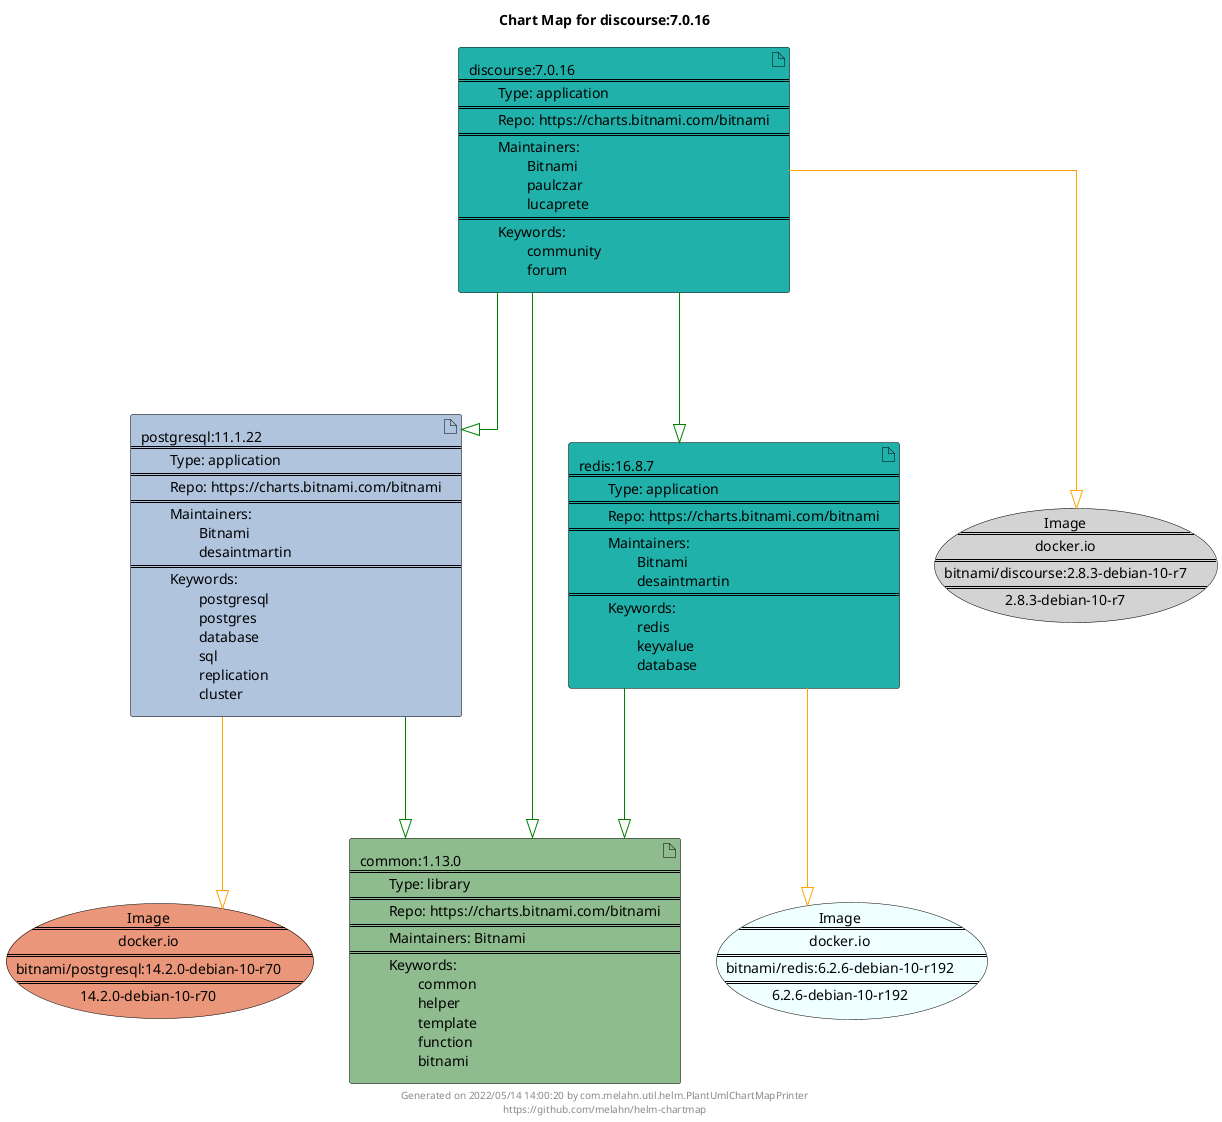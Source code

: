 @startuml
skinparam linetype ortho
skinparam backgroundColor white
skinparam usecaseBorderColor black
skinparam usecaseArrowColor LightSlateGray
skinparam artifactBorderColor black
skinparam artifactArrowColor LightSlateGray

title Chart Map for discourse:7.0.16

'There are 4 referenced Helm Charts
artifact "discourse:7.0.16\n====\n\tType: application\n====\n\tRepo: https://charts.bitnami.com/bitnami\n====\n\tMaintainers: \n\t\tBitnami\n\t\tpaulczar\n\t\tlucaprete\n====\n\tKeywords: \n\t\tcommunity\n\t\tforum" as discourse_7_0_16 #LightSeaGreen
artifact "common:1.13.0\n====\n\tType: library\n====\n\tRepo: https://charts.bitnami.com/bitnami\n====\n\tMaintainers: Bitnami\n====\n\tKeywords: \n\t\tcommon\n\t\thelper\n\t\ttemplate\n\t\tfunction\n\t\tbitnami" as common_1_13_0 #DarkSeaGreen
artifact "postgresql:11.1.22\n====\n\tType: application\n====\n\tRepo: https://charts.bitnami.com/bitnami\n====\n\tMaintainers: \n\t\tBitnami\n\t\tdesaintmartin\n====\n\tKeywords: \n\t\tpostgresql\n\t\tpostgres\n\t\tdatabase\n\t\tsql\n\t\treplication\n\t\tcluster" as postgresql_11_1_22 #LightSteelBlue
artifact "redis:16.8.7\n====\n\tType: application\n====\n\tRepo: https://charts.bitnami.com/bitnami\n====\n\tMaintainers: \n\t\tBitnami\n\t\tdesaintmartin\n====\n\tKeywords: \n\t\tredis\n\t\tkeyvalue\n\t\tdatabase" as redis_16_8_7 #LightSeaGreen

'There are 3 referenced Docker Images
usecase "Image\n====\ndocker.io\n====\nbitnami/redis:6.2.6-debian-10-r192\n====\n6.2.6-debian-10-r192" as docker_io_bitnami_redis_6_2_6_debian_10_r192 #Azure
usecase "Image\n====\ndocker.io\n====\nbitnami/discourse:2.8.3-debian-10-r7\n====\n2.8.3-debian-10-r7" as docker_io_bitnami_discourse_2_8_3_debian_10_r7 #LightGrey
usecase "Image\n====\ndocker.io\n====\nbitnami/postgresql:14.2.0-debian-10-r70\n====\n14.2.0-debian-10-r70" as docker_io_bitnami_postgresql_14_2_0_debian_10_r70 #DarkSalmon

'Chart Dependencies
discourse_7_0_16--[#green]-|>common_1_13_0
discourse_7_0_16--[#green]-|>postgresql_11_1_22
postgresql_11_1_22--[#green]-|>common_1_13_0
discourse_7_0_16--[#green]-|>redis_16_8_7
redis_16_8_7--[#green]-|>common_1_13_0
discourse_7_0_16--[#orange]-|>docker_io_bitnami_discourse_2_8_3_debian_10_r7
postgresql_11_1_22--[#orange]-|>docker_io_bitnami_postgresql_14_2_0_debian_10_r70
redis_16_8_7--[#orange]-|>docker_io_bitnami_redis_6_2_6_debian_10_r192

center footer Generated on 2022/05/14 14:00:20 by com.melahn.util.helm.PlantUmlChartMapPrinter\nhttps://github.com/melahn/helm-chartmap
@enduml
